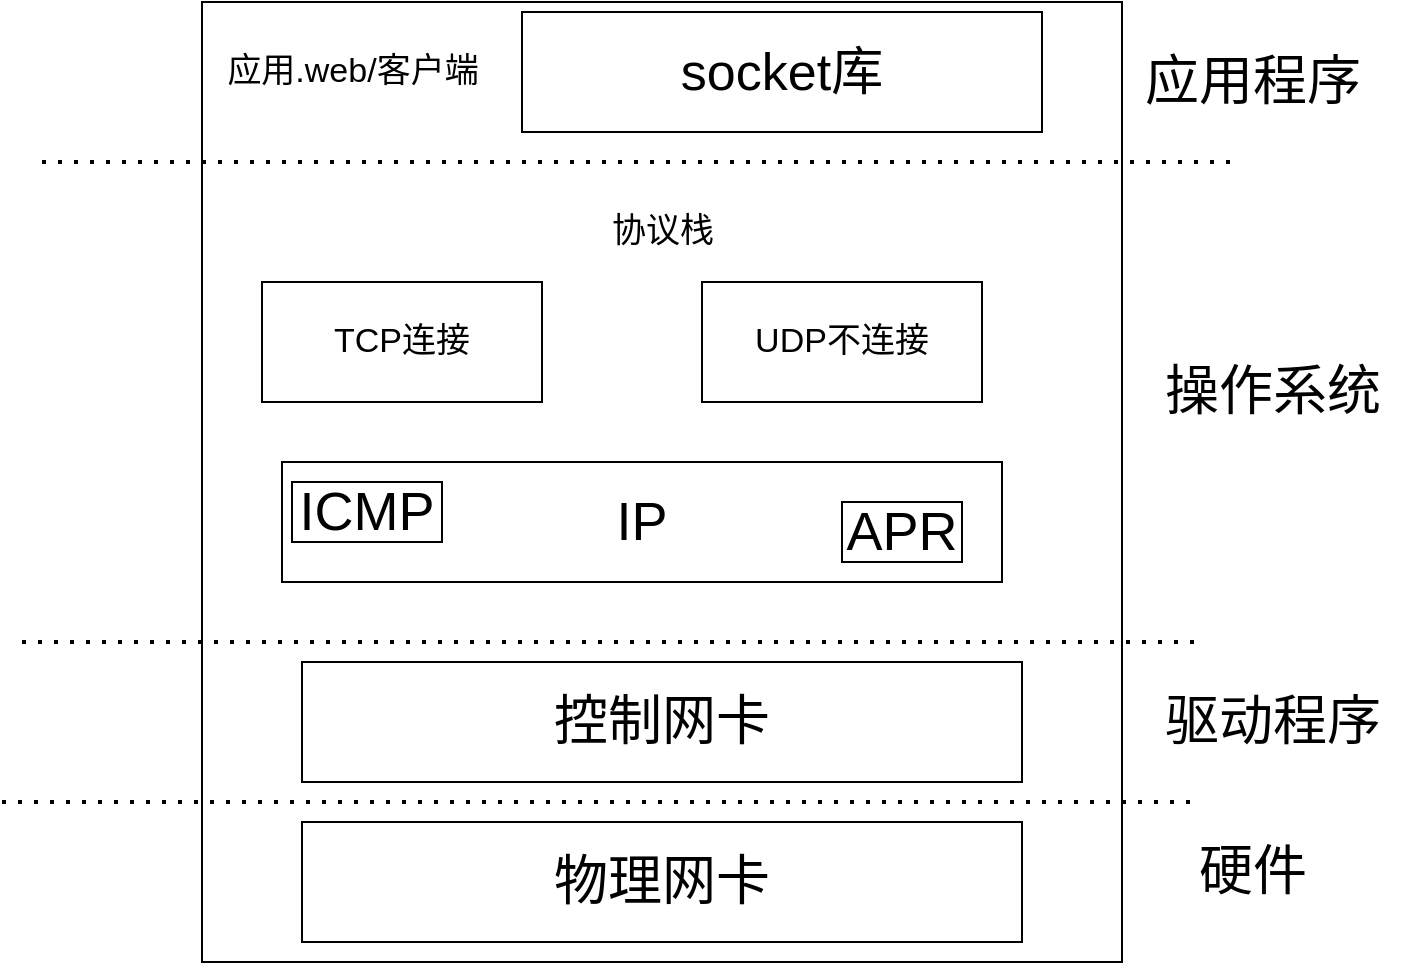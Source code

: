 <mxfile version="20.5.3" type="github">
  <diagram id="mwZtaxJPRewRgJzxUfCi" name="第 1 页">
    <mxGraphModel dx="1038" dy="547" grid="1" gridSize="10" guides="1" tooltips="1" connect="1" arrows="1" fold="1" page="1" pageScale="1" pageWidth="827" pageHeight="1169" math="0" shadow="0">
      <root>
        <mxCell id="0" />
        <mxCell id="1" parent="0" />
        <mxCell id="siPhvs8YDTK5VVcHbR7T-1" value="" style="rounded=0;whiteSpace=wrap;html=1;" vertex="1" parent="1">
          <mxGeometry x="180" y="80" width="460" height="480" as="geometry" />
        </mxCell>
        <mxCell id="siPhvs8YDTK5VVcHbR7T-4" value="" style="endArrow=none;dashed=1;html=1;dashPattern=1 3;strokeWidth=2;rounded=0;" edge="1" parent="1">
          <mxGeometry width="50" height="50" relative="1" as="geometry">
            <mxPoint x="100" y="160" as="sourcePoint" />
            <mxPoint x="700" y="160" as="targetPoint" />
          </mxGeometry>
        </mxCell>
        <mxCell id="siPhvs8YDTK5VVcHbR7T-5" value="" style="endArrow=none;dashed=1;html=1;dashPattern=1 3;strokeWidth=2;rounded=0;" edge="1" parent="1">
          <mxGeometry width="50" height="50" relative="1" as="geometry">
            <mxPoint x="90" y="400" as="sourcePoint" />
            <mxPoint x="680" y="400" as="targetPoint" />
          </mxGeometry>
        </mxCell>
        <mxCell id="siPhvs8YDTK5VVcHbR7T-6" value="" style="endArrow=none;dashed=1;html=1;dashPattern=1 3;strokeWidth=2;rounded=0;" edge="1" parent="1">
          <mxGeometry width="50" height="50" relative="1" as="geometry">
            <mxPoint x="80" y="480" as="sourcePoint" />
            <mxPoint x="680" y="480" as="targetPoint" />
          </mxGeometry>
        </mxCell>
        <mxCell id="siPhvs8YDTK5VVcHbR7T-8" value="&lt;font style=&quot;font-size: 17px;&quot;&gt;应用.web/客户端&lt;/font&gt;" style="text;html=1;align=center;verticalAlign=middle;resizable=0;points=[];autosize=1;strokeColor=none;fillColor=none;" vertex="1" parent="1">
          <mxGeometry x="180" y="100" width="150" height="30" as="geometry" />
        </mxCell>
        <mxCell id="siPhvs8YDTK5VVcHbR7T-9" value="&lt;font style=&quot;font-size: 26px;&quot;&gt;socket库&lt;/font&gt;" style="rounded=0;whiteSpace=wrap;html=1;" vertex="1" parent="1">
          <mxGeometry x="340" y="85" width="260" height="60" as="geometry" />
        </mxCell>
        <mxCell id="siPhvs8YDTK5VVcHbR7T-10" value="协议栈" style="text;html=1;align=center;verticalAlign=middle;resizable=0;points=[];autosize=1;strokeColor=none;fillColor=none;fontSize=17;" vertex="1" parent="1">
          <mxGeometry x="375" y="180" width="70" height="30" as="geometry" />
        </mxCell>
        <mxCell id="siPhvs8YDTK5VVcHbR7T-11" value="TCP连接" style="rounded=0;whiteSpace=wrap;html=1;fontSize=17;" vertex="1" parent="1">
          <mxGeometry x="210" y="220" width="140" height="60" as="geometry" />
        </mxCell>
        <mxCell id="siPhvs8YDTK5VVcHbR7T-12" value="UDP不连接" style="rounded=0;whiteSpace=wrap;html=1;fontSize=17;" vertex="1" parent="1">
          <mxGeometry x="430" y="220" width="140" height="60" as="geometry" />
        </mxCell>
        <mxCell id="siPhvs8YDTK5VVcHbR7T-14" value="IP" style="rounded=0;whiteSpace=wrap;html=1;fontSize=27;" vertex="1" parent="1">
          <mxGeometry x="220" y="310" width="360" height="60" as="geometry" />
        </mxCell>
        <mxCell id="siPhvs8YDTK5VVcHbR7T-15" value="ICMP" style="rounded=0;whiteSpace=wrap;html=1;fontSize=27;" vertex="1" parent="1">
          <mxGeometry x="225" y="320" width="75" height="30" as="geometry" />
        </mxCell>
        <mxCell id="siPhvs8YDTK5VVcHbR7T-16" value="APR" style="rounded=0;whiteSpace=wrap;html=1;fontSize=27;" vertex="1" parent="1">
          <mxGeometry x="500" y="330" width="60" height="30" as="geometry" />
        </mxCell>
        <mxCell id="siPhvs8YDTK5VVcHbR7T-17" value="控制网卡" style="rounded=0;whiteSpace=wrap;html=1;fontSize=27;" vertex="1" parent="1">
          <mxGeometry x="230" y="410" width="360" height="60" as="geometry" />
        </mxCell>
        <mxCell id="siPhvs8YDTK5VVcHbR7T-18" value="物理网卡" style="rounded=0;whiteSpace=wrap;html=1;fontSize=27;" vertex="1" parent="1">
          <mxGeometry x="230" y="490" width="360" height="60" as="geometry" />
        </mxCell>
        <mxCell id="siPhvs8YDTK5VVcHbR7T-19" value="应用程序" style="text;html=1;align=center;verticalAlign=middle;resizable=0;points=[];autosize=1;strokeColor=none;fillColor=none;fontSize=27;" vertex="1" parent="1">
          <mxGeometry x="640" y="95" width="130" height="50" as="geometry" />
        </mxCell>
        <mxCell id="siPhvs8YDTK5VVcHbR7T-20" value="操作系统" style="text;html=1;align=center;verticalAlign=middle;resizable=0;points=[];autosize=1;strokeColor=none;fillColor=none;fontSize=27;" vertex="1" parent="1">
          <mxGeometry x="650" y="250" width="130" height="50" as="geometry" />
        </mxCell>
        <mxCell id="siPhvs8YDTK5VVcHbR7T-21" value="驱动程序" style="text;html=1;align=center;verticalAlign=middle;resizable=0;points=[];autosize=1;strokeColor=none;fillColor=none;fontSize=27;" vertex="1" parent="1">
          <mxGeometry x="650" y="415" width="130" height="50" as="geometry" />
        </mxCell>
        <mxCell id="siPhvs8YDTK5VVcHbR7T-22" value="硬件" style="text;html=1;align=center;verticalAlign=middle;resizable=0;points=[];autosize=1;strokeColor=none;fillColor=none;fontSize=27;" vertex="1" parent="1">
          <mxGeometry x="665" y="490" width="80" height="50" as="geometry" />
        </mxCell>
      </root>
    </mxGraphModel>
  </diagram>
</mxfile>
